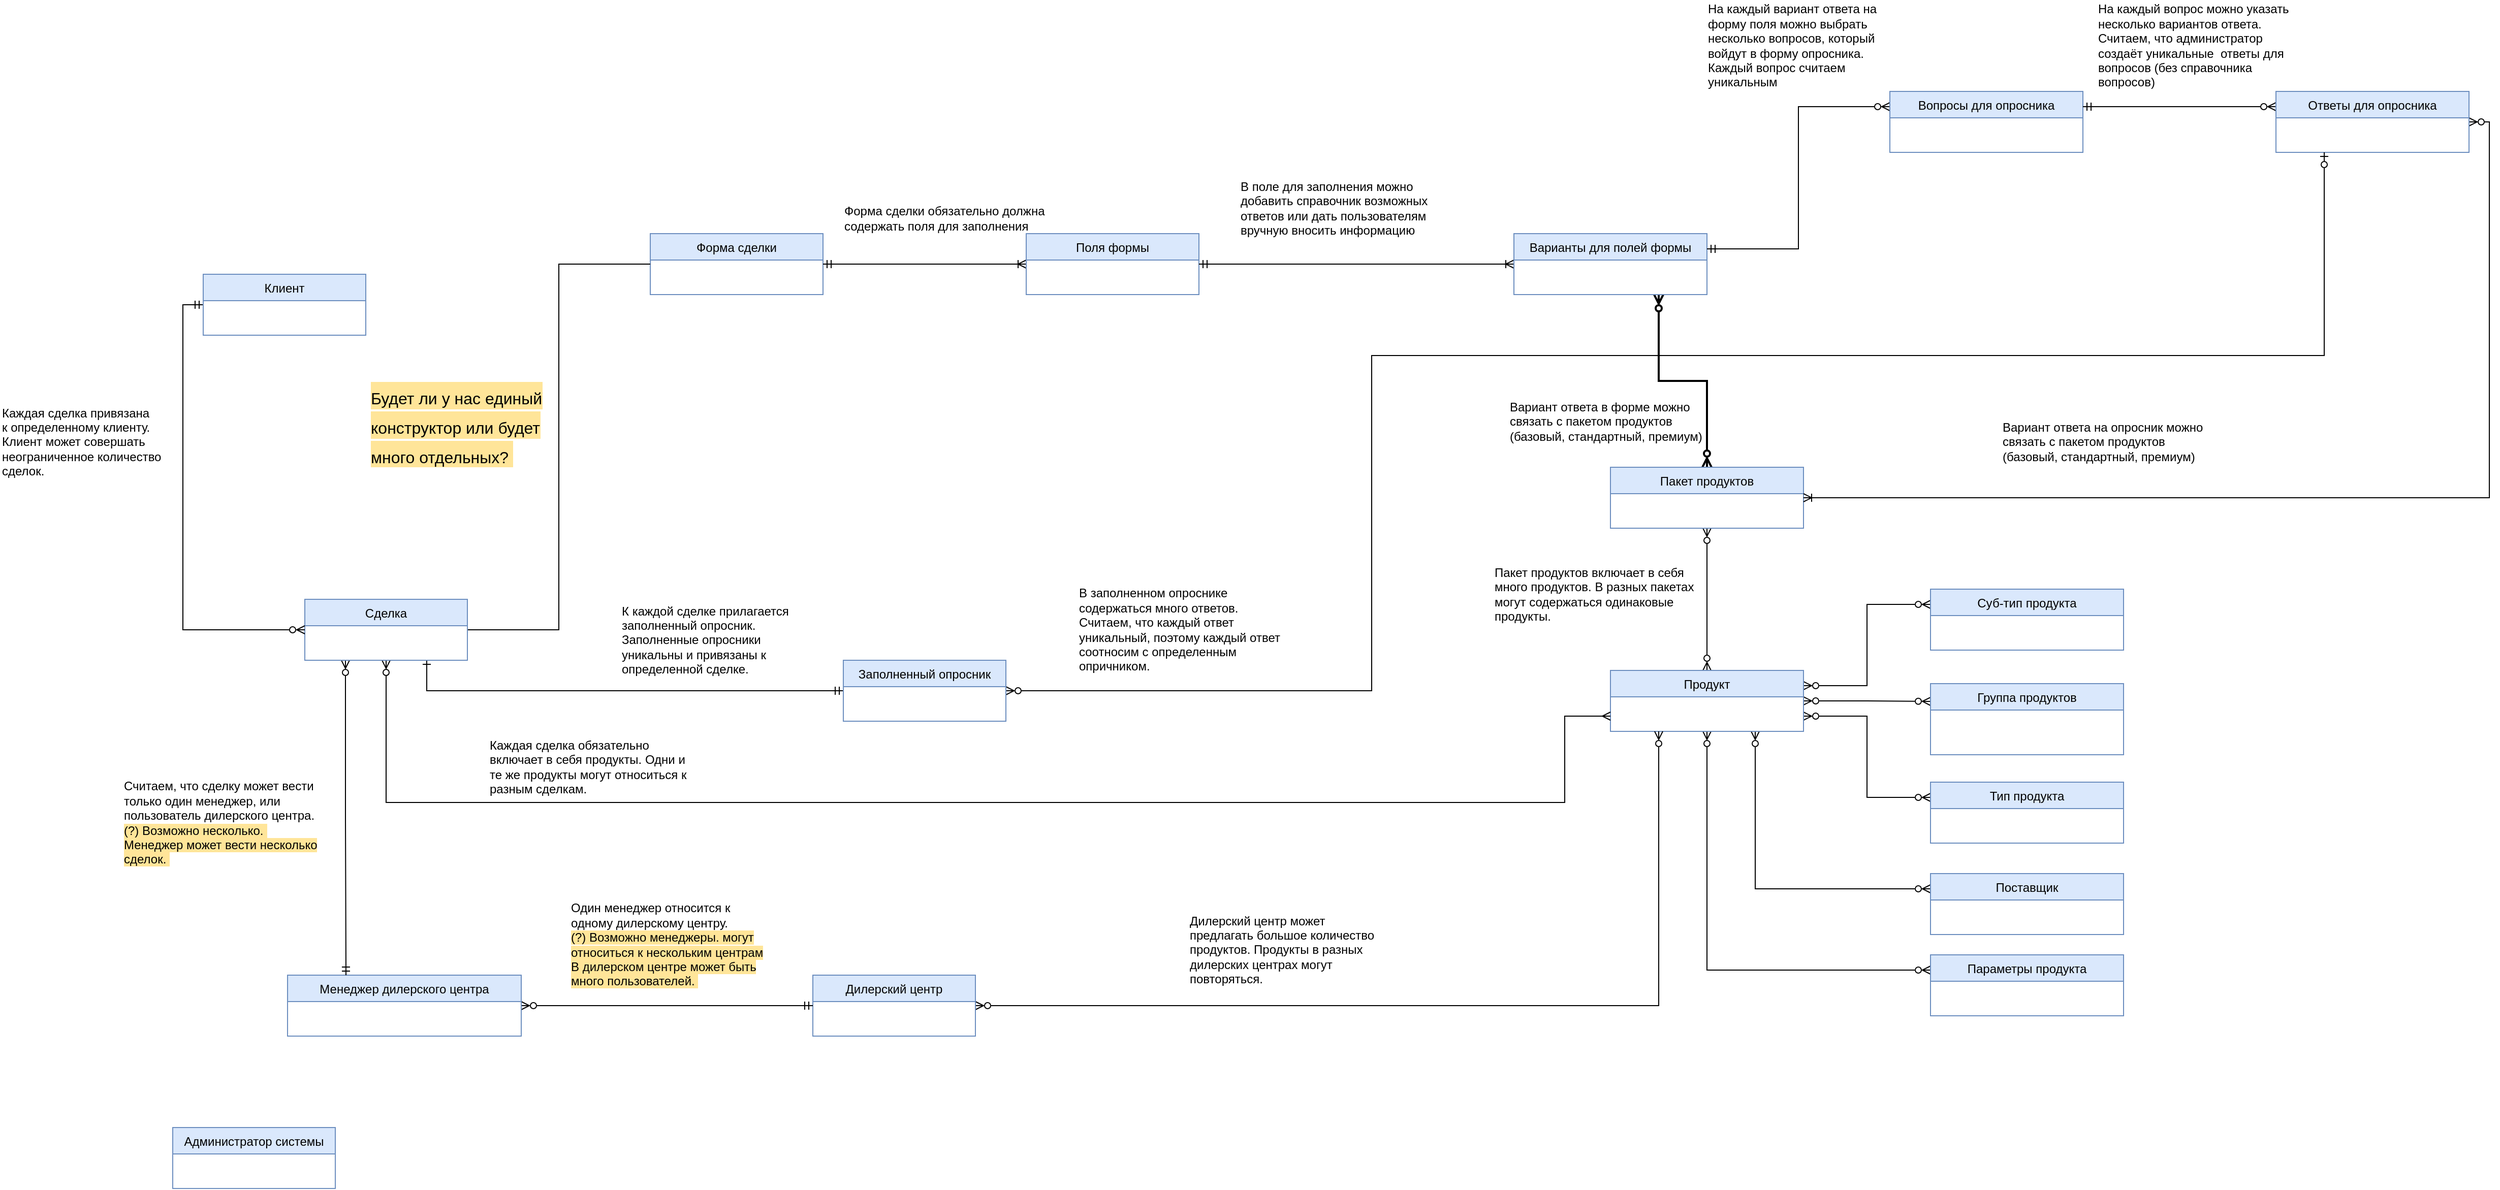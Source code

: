 <mxfile version="20.8.10" type="github">
  <diagram name="Page-1" id="XtlQD6ISyhycPH5JzwHQ">
    <mxGraphModel dx="1556" dy="1074" grid="1" gridSize="10" guides="1" tooltips="1" connect="1" arrows="1" fold="1" page="1" pageScale="1" pageWidth="850" pageHeight="1100" math="0" shadow="0">
      <root>
        <mxCell id="0" />
        <mxCell id="1" parent="0" />
        <mxCell id="a3o8vAVgZEUtVEMuFXgI-22" value="Считаем, что сделку может вести только один менеджер, или пользователь дилерского центра.&lt;br&gt;&lt;span style=&quot;background-color: rgb(255, 229, 153);&quot;&gt;(?) Возможно несколько.&amp;nbsp;&lt;br&gt;Менеджер может вести несколько сделок.&amp;nbsp;&lt;/span&gt;" style="text;html=1;strokeColor=none;fillColor=none;align=left;verticalAlign=middle;whiteSpace=wrap;rounded=0;" parent="1" vertex="1">
          <mxGeometry x="140" y="800" width="200" height="120" as="geometry" />
        </mxCell>
        <mxCell id="a3o8vAVgZEUtVEMuFXgI-23" value="Один менеджер относится к одному дилерскому центру.&lt;br&gt;&lt;span style=&quot;background-color: rgb(255, 229, 153);&quot;&gt;(?) Возможно менеджеры. могут относиться к нескольким центрам&lt;br&gt;В дилерском центре может быть много пользователей.&amp;nbsp;&lt;/span&gt;" style="text;html=1;strokeColor=none;fillColor=none;align=left;verticalAlign=middle;whiteSpace=wrap;rounded=0;" parent="1" vertex="1">
          <mxGeometry x="580" y="920" width="200" height="120" as="geometry" />
        </mxCell>
        <mxCell id="a3o8vAVgZEUtVEMuFXgI-24" value="К каждой сделке прилагается заполненный опросник. Заполненные опросники уникальны и привязаны к определенной сделке.&amp;nbsp;" style="text;html=1;strokeColor=none;fillColor=none;align=left;verticalAlign=middle;whiteSpace=wrap;rounded=0;" parent="1" vertex="1">
          <mxGeometry x="630" y="645" width="200" height="70" as="geometry" />
        </mxCell>
        <mxCell id="a3o8vAVgZEUtVEMuFXgI-30" value="&lt;div style=&quot;text-align: left;&quot;&gt;На каждый вопрос можно указать несколько вариантов ответа.&amp;nbsp;&lt;/div&gt;&lt;div style=&quot;text-align: left;&quot;&gt;Считаем, что администратор создаёт уникальные &amp;nbsp;ответы для вопросов (без справочника вопросов)&lt;br&gt;&lt;/div&gt;" style="text;html=1;align=center;verticalAlign=middle;whiteSpace=wrap;rounded=0;" parent="1" vertex="1">
          <mxGeometry x="2084" y="50" width="200" height="90" as="geometry" />
        </mxCell>
        <mxCell id="a3o8vAVgZEUtVEMuFXgI-31" value="&lt;div style=&quot;text-align: left;&quot;&gt;Вариант ответа на опросник можно связать с пакетом продуктов (базовый, стандартный, премиум)&lt;/div&gt;" style="text;html=1;strokeColor=none;fillColor=none;align=center;verticalAlign=middle;whiteSpace=wrap;rounded=0;" parent="1" vertex="1">
          <mxGeometry x="1990" y="440" width="200" height="90" as="geometry" />
        </mxCell>
        <mxCell id="a3o8vAVgZEUtVEMuFXgI-38" value="&lt;div style=&quot;text-align: left;&quot;&gt;Пакет продуктов включает в себя много продуктов. В разных пакетах могут содержаться одинаковые продукты.&lt;/div&gt;" style="text;html=1;strokeColor=none;fillColor=none;align=center;verticalAlign=middle;whiteSpace=wrap;rounded=0;" parent="1" vertex="1">
          <mxGeometry x="1490" y="620" width="200" height="30" as="geometry" />
        </mxCell>
        <mxCell id="a3o8vAVgZEUtVEMuFXgI-39" value="Администратор системы" style="swimlane;fontStyle=0;align=center;verticalAlign=top;childLayout=stackLayout;horizontal=1;startSize=26;horizontalStack=0;resizeParent=1;resizeLast=0;collapsible=1;marginBottom=0;rounded=0;shadow=0;strokeWidth=1;fillColor=#dae8fc;strokeColor=#6c8ebf;" parent="1" vertex="1">
          <mxGeometry x="190" y="1160" width="160" height="60" as="geometry">
            <mxRectangle x="340" y="380" width="170" height="26" as="alternateBounds" />
          </mxGeometry>
        </mxCell>
        <mxCell id="a3o8vAVgZEUtVEMuFXgI-40" value="&lt;div style=&quot;text-align: left;&quot;&gt;Дилерский центр может предлагать большое количество продуктов. Продукты в разных дилерских центрах могут повторяться.&amp;nbsp;&lt;/div&gt;" style="text;html=1;strokeColor=none;fillColor=none;align=center;verticalAlign=middle;whiteSpace=wrap;rounded=0;" parent="1" vertex="1">
          <mxGeometry x="1190" y="970" width="200" height="30" as="geometry" />
        </mxCell>
        <mxCell id="a3o8vAVgZEUtVEMuFXgI-43" value="Каждая сделка обязательно включает в себя продукты. Одни и те же продукты могут относиться к разным сделкам.&amp;nbsp;" style="text;html=1;strokeColor=none;fillColor=none;align=left;verticalAlign=middle;whiteSpace=wrap;rounded=0;" parent="1" vertex="1">
          <mxGeometry x="500" y="790" width="200" height="30" as="geometry" />
        </mxCell>
        <mxCell id="a3o8vAVgZEUtVEMuFXgI-45" value="В заполненном опроснике содержаться много ответов.&lt;br&gt;Считаем, что каждый ответ уникальный, поэтому каждый ответ соотносим с определенным опричником.&amp;nbsp;" style="text;html=1;strokeColor=none;fillColor=none;align=left;verticalAlign=middle;whiteSpace=wrap;rounded=0;" parent="1" vertex="1">
          <mxGeometry x="1080" y="625" width="200" height="90" as="geometry" />
        </mxCell>
        <mxCell id="a3o8vAVgZEUtVEMuFXgI-54" value="&lt;h1&gt;&lt;span style=&quot;font-weight: normal; background-color: rgb(255, 229, 153);&quot;&gt;&lt;font style=&quot;font-size: 16px;&quot;&gt;Будет ли у нас единый конструктор или будет много отдельных?&amp;nbsp;&lt;/font&gt;&lt;/span&gt;&lt;/h1&gt;" style="text;html=1;strokeColor=none;fillColor=none;spacing=5;spacingTop=-20;whiteSpace=wrap;overflow=hidden;rounded=0;fontStyle=1" parent="1" vertex="1">
          <mxGeometry x="380" y="420" width="190" height="90" as="geometry" />
        </mxCell>
        <mxCell id="a3o8vAVgZEUtVEMuFXgI-56" value="Форма сделки" style="swimlane;fontStyle=0;align=center;verticalAlign=top;childLayout=stackLayout;horizontal=1;startSize=26;horizontalStack=0;resizeParent=1;resizeLast=0;collapsible=1;marginBottom=0;rounded=0;shadow=0;strokeWidth=1;fillColor=#dae8fc;strokeColor=#6c8ebf;" parent="1" vertex="1">
          <mxGeometry x="660" y="280" width="170" height="60" as="geometry">
            <mxRectangle x="340" y="380" width="170" height="26" as="alternateBounds" />
          </mxGeometry>
        </mxCell>
        <mxCell id="a3o8vAVgZEUtVEMuFXgI-93" style="edgeStyle=orthogonalEdgeStyle;rounded=0;orthogonalLoop=1;jettySize=auto;html=1;exitX=0;exitY=0.5;exitDx=0;exitDy=0;entryX=1;entryY=0.5;entryDx=0;entryDy=0;fontSize=16;startArrow=ERoneToMany;startFill=0;endArrow=ERmandOne;endFill=0;" parent="1" source="a3o8vAVgZEUtVEMuFXgI-57" target="a3o8vAVgZEUtVEMuFXgI-56" edge="1">
          <mxGeometry relative="1" as="geometry" />
        </mxCell>
        <mxCell id="a3o8vAVgZEUtVEMuFXgI-57" value="Поля формы" style="swimlane;fontStyle=0;align=center;verticalAlign=top;childLayout=stackLayout;horizontal=1;startSize=26;horizontalStack=0;resizeParent=1;resizeLast=0;collapsible=1;marginBottom=0;rounded=0;shadow=0;strokeWidth=1;fillColor=#dae8fc;strokeColor=#6c8ebf;" parent="1" vertex="1">
          <mxGeometry x="1030" y="280" width="170" height="60" as="geometry">
            <mxRectangle x="340" y="380" width="170" height="26" as="alternateBounds" />
          </mxGeometry>
        </mxCell>
        <mxCell id="a3o8vAVgZEUtVEMuFXgI-96" style="edgeStyle=orthogonalEdgeStyle;rounded=0;orthogonalLoop=1;jettySize=auto;html=1;exitX=0;exitY=0.5;exitDx=0;exitDy=0;entryX=1;entryY=0.5;entryDx=0;entryDy=0;fontSize=16;startArrow=ERoneToMany;startFill=0;endArrow=ERmandOne;endFill=0;" parent="1" source="a3o8vAVgZEUtVEMuFXgI-58" target="a3o8vAVgZEUtVEMuFXgI-57" edge="1">
          <mxGeometry relative="1" as="geometry" />
        </mxCell>
        <mxCell id="MlVeXuzYUrPCXChZDH_6-1" style="edgeStyle=orthogonalEdgeStyle;rounded=0;orthogonalLoop=1;jettySize=auto;html=1;exitX=0.75;exitY=1;exitDx=0;exitDy=0;entryX=0.5;entryY=0;entryDx=0;entryDy=0;startArrow=ERzeroToMany;startFill=0;endArrow=ERzeroToMany;endFill=0;strokeWidth=2;" parent="1" source="a3o8vAVgZEUtVEMuFXgI-58" target="a3o8vAVgZEUtVEMuFXgI-59" edge="1">
          <mxGeometry relative="1" as="geometry" />
        </mxCell>
        <mxCell id="a3o8vAVgZEUtVEMuFXgI-58" value="Варианты для полей формы" style="swimlane;fontStyle=0;align=center;verticalAlign=top;childLayout=stackLayout;horizontal=1;startSize=26;horizontalStack=0;resizeParent=1;resizeLast=0;collapsible=1;marginBottom=0;rounded=0;shadow=0;strokeWidth=1;fillColor=#dae8fc;strokeColor=#6c8ebf;" parent="1" vertex="1">
          <mxGeometry x="1510" y="280" width="190" height="60" as="geometry">
            <mxRectangle x="340" y="380" width="170" height="26" as="alternateBounds" />
          </mxGeometry>
        </mxCell>
        <mxCell id="a3o8vAVgZEUtVEMuFXgI-101" style="edgeStyle=orthogonalEdgeStyle;rounded=0;orthogonalLoop=1;jettySize=auto;html=1;exitX=0.5;exitY=1;exitDx=0;exitDy=0;entryX=0.5;entryY=0;entryDx=0;entryDy=0;fontSize=16;startArrow=ERzeroToMany;startFill=0;endArrow=ERzeroToMany;endFill=0;" parent="1" source="a3o8vAVgZEUtVEMuFXgI-59" target="a3o8vAVgZEUtVEMuFXgI-60" edge="1">
          <mxGeometry relative="1" as="geometry" />
        </mxCell>
        <mxCell id="a3o8vAVgZEUtVEMuFXgI-59" value="Пакет продуктов" style="swimlane;fontStyle=0;align=center;verticalAlign=top;childLayout=stackLayout;horizontal=1;startSize=26;horizontalStack=0;resizeParent=1;resizeLast=0;collapsible=1;marginBottom=0;rounded=0;shadow=0;strokeWidth=1;fillColor=#dae8fc;strokeColor=#6c8ebf;" parent="1" vertex="1">
          <mxGeometry x="1605" y="510" width="190" height="60" as="geometry">
            <mxRectangle x="340" y="380" width="170" height="26" as="alternateBounds" />
          </mxGeometry>
        </mxCell>
        <mxCell id="a3o8vAVgZEUtVEMuFXgI-102" style="edgeStyle=orthogonalEdgeStyle;rounded=0;orthogonalLoop=1;jettySize=auto;html=1;exitX=1;exitY=0.25;exitDx=0;exitDy=0;entryX=0;entryY=0.25;entryDx=0;entryDy=0;fontSize=16;startArrow=ERzeroToMany;startFill=0;endArrow=ERzeroToMany;endFill=0;" parent="1" source="a3o8vAVgZEUtVEMuFXgI-60" target="a3o8vAVgZEUtVEMuFXgI-63" edge="1">
          <mxGeometry relative="1" as="geometry" />
        </mxCell>
        <mxCell id="a3o8vAVgZEUtVEMuFXgI-103" style="edgeStyle=orthogonalEdgeStyle;rounded=0;orthogonalLoop=1;jettySize=auto;html=1;exitX=1;exitY=0.5;exitDx=0;exitDy=0;entryX=0;entryY=0.25;entryDx=0;entryDy=0;fontSize=16;startArrow=ERzeroToMany;startFill=0;endArrow=ERzeroToMany;endFill=0;" parent="1" source="a3o8vAVgZEUtVEMuFXgI-60" target="a3o8vAVgZEUtVEMuFXgI-64" edge="1">
          <mxGeometry relative="1" as="geometry" />
        </mxCell>
        <mxCell id="a3o8vAVgZEUtVEMuFXgI-104" style="edgeStyle=orthogonalEdgeStyle;rounded=0;orthogonalLoop=1;jettySize=auto;html=1;exitX=1;exitY=0.75;exitDx=0;exitDy=0;entryX=0;entryY=0.25;entryDx=0;entryDy=0;fontSize=16;startArrow=ERzeroToMany;startFill=0;endArrow=ERzeroToMany;endFill=0;" parent="1" source="a3o8vAVgZEUtVEMuFXgI-60" target="a3o8vAVgZEUtVEMuFXgI-65" edge="1">
          <mxGeometry relative="1" as="geometry" />
        </mxCell>
        <mxCell id="a3o8vAVgZEUtVEMuFXgI-105" style="edgeStyle=orthogonalEdgeStyle;rounded=0;orthogonalLoop=1;jettySize=auto;html=1;exitX=0.75;exitY=1;exitDx=0;exitDy=0;entryX=0;entryY=0.25;entryDx=0;entryDy=0;fontSize=16;startArrow=ERzeroToMany;startFill=0;endArrow=ERzeroToMany;endFill=0;" parent="1" source="a3o8vAVgZEUtVEMuFXgI-60" target="a3o8vAVgZEUtVEMuFXgI-66" edge="1">
          <mxGeometry relative="1" as="geometry" />
        </mxCell>
        <mxCell id="a3o8vAVgZEUtVEMuFXgI-106" style="edgeStyle=orthogonalEdgeStyle;rounded=0;orthogonalLoop=1;jettySize=auto;html=1;exitX=0.5;exitY=1;exitDx=0;exitDy=0;entryX=0;entryY=0.25;entryDx=0;entryDy=0;fontSize=16;startArrow=ERzeroToMany;startFill=0;endArrow=ERzeroToMany;endFill=0;" parent="1" source="a3o8vAVgZEUtVEMuFXgI-60" target="a3o8vAVgZEUtVEMuFXgI-68" edge="1">
          <mxGeometry relative="1" as="geometry" />
        </mxCell>
        <mxCell id="a3o8vAVgZEUtVEMuFXgI-60" value="Продукт" style="swimlane;fontStyle=0;align=center;verticalAlign=top;childLayout=stackLayout;horizontal=1;startSize=26;horizontalStack=0;resizeParent=1;resizeLast=0;collapsible=1;marginBottom=0;rounded=0;shadow=0;strokeWidth=1;fillColor=#dae8fc;strokeColor=#6c8ebf;" parent="1" vertex="1">
          <mxGeometry x="1605" y="710" width="190" height="60" as="geometry">
            <mxRectangle x="340" y="380" width="170" height="26" as="alternateBounds" />
          </mxGeometry>
        </mxCell>
        <mxCell id="a3o8vAVgZEUtVEMuFXgI-98" style="edgeStyle=orthogonalEdgeStyle;rounded=0;orthogonalLoop=1;jettySize=auto;html=1;exitX=0;exitY=0.25;exitDx=0;exitDy=0;entryX=1;entryY=0.25;entryDx=0;entryDy=0;fontSize=16;startArrow=ERzeroToMany;startFill=0;endArrow=ERmandOne;endFill=0;" parent="1" source="a3o8vAVgZEUtVEMuFXgI-61" target="a3o8vAVgZEUtVEMuFXgI-58" edge="1">
          <mxGeometry relative="1" as="geometry" />
        </mxCell>
        <mxCell id="a3o8vAVgZEUtVEMuFXgI-61" value="Вопросы для опросника" style="swimlane;fontStyle=0;align=center;verticalAlign=top;childLayout=stackLayout;horizontal=1;startSize=26;horizontalStack=0;resizeParent=1;resizeLast=0;collapsible=1;marginBottom=0;rounded=0;shadow=0;strokeWidth=1;fillColor=#dae8fc;strokeColor=#6c8ebf;" parent="1" vertex="1">
          <mxGeometry x="1880" y="140" width="190" height="60" as="geometry">
            <mxRectangle x="340" y="380" width="170" height="26" as="alternateBounds" />
          </mxGeometry>
        </mxCell>
        <mxCell id="a3o8vAVgZEUtVEMuFXgI-88" style="edgeStyle=orthogonalEdgeStyle;rounded=0;orthogonalLoop=1;jettySize=auto;html=1;exitX=0;exitY=0.25;exitDx=0;exitDy=0;entryX=1;entryY=0.25;entryDx=0;entryDy=0;fontSize=16;startArrow=ERzeroToMany;startFill=0;endArrow=ERmandOne;endFill=0;" parent="1" source="a3o8vAVgZEUtVEMuFXgI-62" target="a3o8vAVgZEUtVEMuFXgI-61" edge="1">
          <mxGeometry relative="1" as="geometry" />
        </mxCell>
        <mxCell id="a3o8vAVgZEUtVEMuFXgI-99" style="edgeStyle=orthogonalEdgeStyle;rounded=0;orthogonalLoop=1;jettySize=auto;html=1;exitX=1;exitY=0.5;exitDx=0;exitDy=0;entryX=1;entryY=0.5;entryDx=0;entryDy=0;fontSize=16;startArrow=ERzeroToMany;startFill=0;endArrow=ERoneToMany;endFill=0;" parent="1" source="a3o8vAVgZEUtVEMuFXgI-62" target="a3o8vAVgZEUtVEMuFXgI-59" edge="1">
          <mxGeometry relative="1" as="geometry" />
        </mxCell>
        <mxCell id="a3o8vAVgZEUtVEMuFXgI-62" value="Ответы для опросника" style="swimlane;fontStyle=0;align=center;verticalAlign=top;childLayout=stackLayout;horizontal=1;startSize=26;horizontalStack=0;resizeParent=1;resizeLast=0;collapsible=1;marginBottom=0;rounded=0;shadow=0;strokeWidth=1;fillColor=#dae8fc;strokeColor=#6c8ebf;" parent="1" vertex="1">
          <mxGeometry x="2260" y="140" width="190" height="60" as="geometry">
            <mxRectangle x="340" y="380" width="170" height="26" as="alternateBounds" />
          </mxGeometry>
        </mxCell>
        <mxCell id="a3o8vAVgZEUtVEMuFXgI-63" value="Суб-тип продукта" style="swimlane;fontStyle=0;align=center;verticalAlign=top;childLayout=stackLayout;horizontal=1;startSize=26;horizontalStack=0;resizeParent=1;resizeLast=0;collapsible=1;marginBottom=0;rounded=0;shadow=0;strokeWidth=1;fillColor=#dae8fc;strokeColor=#6c8ebf;" parent="1" vertex="1">
          <mxGeometry x="1920" y="630" width="190" height="60" as="geometry">
            <mxRectangle x="340" y="380" width="170" height="26" as="alternateBounds" />
          </mxGeometry>
        </mxCell>
        <mxCell id="a3o8vAVgZEUtVEMuFXgI-64" value="Группа продуктов" style="swimlane;fontStyle=0;align=center;verticalAlign=top;childLayout=stackLayout;horizontal=1;startSize=26;horizontalStack=0;resizeParent=1;resizeLast=0;collapsible=1;marginBottom=0;rounded=0;shadow=0;strokeWidth=1;fillColor=#dae8fc;strokeColor=#6c8ebf;" parent="1" vertex="1">
          <mxGeometry x="1920" y="723" width="190" height="70" as="geometry">
            <mxRectangle x="340" y="380" width="170" height="26" as="alternateBounds" />
          </mxGeometry>
        </mxCell>
        <mxCell id="a3o8vAVgZEUtVEMuFXgI-65" value="Тип продукта" style="swimlane;fontStyle=0;align=center;verticalAlign=top;childLayout=stackLayout;horizontal=1;startSize=26;horizontalStack=0;resizeParent=1;resizeLast=0;collapsible=1;marginBottom=0;rounded=0;shadow=0;strokeWidth=1;fillColor=#dae8fc;strokeColor=#6c8ebf;" parent="1" vertex="1">
          <mxGeometry x="1920" y="820" width="190" height="60" as="geometry">
            <mxRectangle x="340" y="380" width="170" height="26" as="alternateBounds" />
          </mxGeometry>
        </mxCell>
        <mxCell id="a3o8vAVgZEUtVEMuFXgI-66" value="Поставщик" style="swimlane;fontStyle=0;align=center;verticalAlign=top;childLayout=stackLayout;horizontal=1;startSize=26;horizontalStack=0;resizeParent=1;resizeLast=0;collapsible=1;marginBottom=0;rounded=0;shadow=0;strokeWidth=1;fillColor=#dae8fc;strokeColor=#6c8ebf;" parent="1" vertex="1">
          <mxGeometry x="1920" y="910" width="190" height="60" as="geometry">
            <mxRectangle x="340" y="380" width="170" height="26" as="alternateBounds" />
          </mxGeometry>
        </mxCell>
        <mxCell id="a3o8vAVgZEUtVEMuFXgI-68" value="Параметры продукта" style="swimlane;fontStyle=0;align=center;verticalAlign=top;childLayout=stackLayout;horizontal=1;startSize=26;horizontalStack=0;resizeParent=1;resizeLast=0;collapsible=1;marginBottom=0;rounded=0;shadow=0;strokeWidth=1;fillColor=#dae8fc;strokeColor=#6c8ebf;" parent="1" vertex="1">
          <mxGeometry x="1920" y="990" width="190" height="60" as="geometry">
            <mxRectangle x="340" y="380" width="170" height="26" as="alternateBounds" />
          </mxGeometry>
        </mxCell>
        <mxCell id="a3o8vAVgZEUtVEMuFXgI-109" style="edgeStyle=orthogonalEdgeStyle;rounded=0;orthogonalLoop=1;jettySize=auto;html=1;exitX=1;exitY=0.5;exitDx=0;exitDy=0;entryX=0.25;entryY=1;entryDx=0;entryDy=0;fontSize=16;startArrow=ERzeroToMany;startFill=0;endArrow=ERzeroToMany;endFill=0;" parent="1" source="a3o8vAVgZEUtVEMuFXgI-71" target="a3o8vAVgZEUtVEMuFXgI-60" edge="1">
          <mxGeometry relative="1" as="geometry" />
        </mxCell>
        <mxCell id="a3o8vAVgZEUtVEMuFXgI-71" value="Дилерский центр" style="swimlane;fontStyle=0;align=center;verticalAlign=top;childLayout=stackLayout;horizontal=1;startSize=26;horizontalStack=0;resizeParent=1;resizeLast=0;collapsible=1;marginBottom=0;rounded=0;shadow=0;strokeWidth=1;fillColor=#dae8fc;strokeColor=#6c8ebf;" parent="1" vertex="1">
          <mxGeometry x="820" y="1010" width="160" height="60" as="geometry">
            <mxRectangle x="340" y="380" width="170" height="26" as="alternateBounds" />
          </mxGeometry>
        </mxCell>
        <mxCell id="a3o8vAVgZEUtVEMuFXgI-86" style="edgeStyle=orthogonalEdgeStyle;rounded=0;orthogonalLoop=1;jettySize=auto;html=1;exitX=1;exitY=0.5;exitDx=0;exitDy=0;entryX=0;entryY=0.5;entryDx=0;entryDy=0;fontSize=16;startArrow=ERzeroToMany;startFill=0;endArrow=ERmandOne;endFill=0;" parent="1" source="a3o8vAVgZEUtVEMuFXgI-72" target="a3o8vAVgZEUtVEMuFXgI-71" edge="1">
          <mxGeometry relative="1" as="geometry" />
        </mxCell>
        <mxCell id="a3o8vAVgZEUtVEMuFXgI-72" value="Менеджер дилерского центра&#xa;" style="swimlane;fontStyle=0;align=center;verticalAlign=top;childLayout=stackLayout;horizontal=1;startSize=26;horizontalStack=0;resizeParent=1;resizeLast=0;collapsible=1;marginBottom=0;rounded=0;shadow=0;strokeWidth=1;fillColor=#dae8fc;strokeColor=#6c8ebf;" parent="1" vertex="1">
          <mxGeometry x="303" y="1010" width="230" height="60" as="geometry">
            <mxRectangle x="340" y="380" width="170" height="26" as="alternateBounds" />
          </mxGeometry>
        </mxCell>
        <mxCell id="a3o8vAVgZEUtVEMuFXgI-81" style="edgeStyle=orthogonalEdgeStyle;rounded=0;orthogonalLoop=1;jettySize=auto;html=1;exitX=1;exitY=0.5;exitDx=0;exitDy=0;entryX=0;entryY=0.5;entryDx=0;entryDy=0;fontSize=16;endArrow=none;endFill=0;" parent="1" source="a3o8vAVgZEUtVEMuFXgI-73" target="a3o8vAVgZEUtVEMuFXgI-56" edge="1">
          <mxGeometry relative="1" as="geometry" />
        </mxCell>
        <mxCell id="a3o8vAVgZEUtVEMuFXgI-82" style="edgeStyle=orthogonalEdgeStyle;rounded=0;orthogonalLoop=1;jettySize=auto;html=1;exitX=0.75;exitY=1;exitDx=0;exitDy=0;fontSize=16;endArrow=ERmandOne;endFill=0;startArrow=ERone;startFill=0;entryX=0;entryY=0.5;entryDx=0;entryDy=0;" parent="1" source="a3o8vAVgZEUtVEMuFXgI-73" target="a3o8vAVgZEUtVEMuFXgI-75" edge="1">
          <mxGeometry relative="1" as="geometry">
            <mxPoint x="810" y="790" as="targetPoint" />
            <Array as="points">
              <mxPoint x="440" y="730" />
            </Array>
          </mxGeometry>
        </mxCell>
        <mxCell id="a3o8vAVgZEUtVEMuFXgI-85" style="edgeStyle=orthogonalEdgeStyle;rounded=0;orthogonalLoop=1;jettySize=auto;html=1;exitX=0.25;exitY=1;exitDx=0;exitDy=0;entryX=0.25;entryY=0;entryDx=0;entryDy=0;fontSize=16;startArrow=ERzeroToMany;startFill=0;endArrow=ERmandOne;endFill=0;" parent="1" source="a3o8vAVgZEUtVEMuFXgI-73" target="a3o8vAVgZEUtVEMuFXgI-72" edge="1">
          <mxGeometry relative="1" as="geometry" />
        </mxCell>
        <mxCell id="a3o8vAVgZEUtVEMuFXgI-111" style="edgeStyle=orthogonalEdgeStyle;rounded=0;orthogonalLoop=1;jettySize=auto;html=1;exitX=0.5;exitY=1;exitDx=0;exitDy=0;entryX=0;entryY=0.75;entryDx=0;entryDy=0;fontSize=16;startArrow=ERzeroToMany;startFill=0;endArrow=ERmany;endFill=0;" parent="1" source="a3o8vAVgZEUtVEMuFXgI-73" target="a3o8vAVgZEUtVEMuFXgI-60" edge="1">
          <mxGeometry relative="1" as="geometry">
            <Array as="points">
              <mxPoint x="400" y="840" />
              <mxPoint x="1560" y="840" />
              <mxPoint x="1560" y="755" />
            </Array>
          </mxGeometry>
        </mxCell>
        <mxCell id="a3o8vAVgZEUtVEMuFXgI-73" value="Сделка" style="swimlane;fontStyle=0;align=center;verticalAlign=top;childLayout=stackLayout;horizontal=1;startSize=26;horizontalStack=0;resizeParent=1;resizeLast=0;collapsible=1;marginBottom=0;rounded=0;shadow=0;strokeWidth=1;fillColor=#dae8fc;strokeColor=#6c8ebf;" parent="1" vertex="1">
          <mxGeometry x="320" y="640" width="160" height="60" as="geometry">
            <mxRectangle x="340" y="380" width="170" height="26" as="alternateBounds" />
          </mxGeometry>
        </mxCell>
        <mxCell id="a3o8vAVgZEUtVEMuFXgI-108" style="edgeStyle=orthogonalEdgeStyle;rounded=0;orthogonalLoop=1;jettySize=auto;html=1;entryX=0.25;entryY=1;entryDx=0;entryDy=0;fontSize=16;startArrow=ERzeroToMany;startFill=0;endArrow=ERzeroToOne;endFill=0;exitX=1;exitY=0.5;exitDx=0;exitDy=0;" parent="1" source="a3o8vAVgZEUtVEMuFXgI-75" target="a3o8vAVgZEUtVEMuFXgI-62" edge="1">
          <mxGeometry relative="1" as="geometry">
            <mxPoint x="1070" y="760" as="sourcePoint" />
            <Array as="points">
              <mxPoint x="1370" y="730" />
              <mxPoint x="1370" y="400" />
              <mxPoint x="2308" y="400" />
            </Array>
          </mxGeometry>
        </mxCell>
        <mxCell id="a3o8vAVgZEUtVEMuFXgI-75" value="Заполненный опросник" style="swimlane;fontStyle=0;align=center;verticalAlign=top;childLayout=stackLayout;horizontal=1;startSize=26;horizontalStack=0;resizeParent=1;resizeLast=0;collapsible=1;marginBottom=0;rounded=0;shadow=0;strokeWidth=1;fillColor=#dae8fc;strokeColor=#6c8ebf;" parent="1" vertex="1">
          <mxGeometry x="850" y="700" width="160" height="60" as="geometry">
            <mxRectangle x="340" y="380" width="170" height="26" as="alternateBounds" />
          </mxGeometry>
        </mxCell>
        <mxCell id="a3o8vAVgZEUtVEMuFXgI-77" value="" style="edgeStyle=orthogonalEdgeStyle;rounded=0;orthogonalLoop=1;jettySize=auto;html=1;exitX=0;exitY=0.5;exitDx=0;exitDy=0;entryX=0;entryY=0.5;entryDx=0;entryDy=0;startArrow=ERmandOne;startFill=0;endArrow=ERzeroToMany;endFill=0;labelPosition=left;verticalLabelPosition=middle;align=right;verticalAlign=middle;" parent="1" source="a3o8vAVgZEUtVEMuFXgI-78" target="a3o8vAVgZEUtVEMuFXgI-73" edge="1">
          <mxGeometry x="0.005" relative="1" as="geometry">
            <mxPoint as="offset" />
            <mxPoint x="160" y="802.5" as="targetPoint" />
          </mxGeometry>
        </mxCell>
        <mxCell id="a3o8vAVgZEUtVEMuFXgI-78" value="Клиент" style="swimlane;fontStyle=0;align=center;verticalAlign=top;childLayout=stackLayout;horizontal=1;startSize=26;horizontalStack=0;resizeParent=1;resizeLast=0;collapsible=1;marginBottom=0;rounded=0;shadow=0;strokeWidth=1;fillColor=#dae8fc;strokeColor=#6c8ebf;" parent="1" vertex="1">
          <mxGeometry x="220" y="320" width="160" height="60" as="geometry">
            <mxRectangle x="340" y="380" width="170" height="26" as="alternateBounds" />
          </mxGeometry>
        </mxCell>
        <mxCell id="a3o8vAVgZEUtVEMuFXgI-80" value="Каждая сделка привязана &amp;nbsp;&lt;br&gt;к определенному клиенту.&amp;nbsp;&lt;br&gt;Клиент может совершать неограниченное количество сделок.&amp;nbsp;" style="text;html=1;align=left;verticalAlign=middle;whiteSpace=wrap;rounded=0;container=1;" parent="1" vertex="1">
          <mxGeometry x="20" y="450" width="170" height="70" as="geometry" />
        </mxCell>
        <mxCell id="a3o8vAVgZEUtVEMuFXgI-91" value="&lt;div style=&quot;text-align: left;&quot;&gt;На каждый вариант ответа на форму поля можно выбрать несколько вопросов, который войдут в форму опросника.&lt;/div&gt;&lt;div style=&quot;text-align: left;&quot;&gt;Каждый вопрос считаем уникальным&lt;/div&gt;" style="text;html=1;align=center;verticalAlign=middle;whiteSpace=wrap;rounded=0;" parent="1" vertex="1">
          <mxGeometry x="1700" y="50" width="200" height="90" as="geometry" />
        </mxCell>
        <mxCell id="a3o8vAVgZEUtVEMuFXgI-94" value="&lt;div style=&quot;text-align: left;&quot;&gt;Форма сделки обязательно должна содержать поля для заполнения&lt;/div&gt;" style="text;html=1;align=center;verticalAlign=middle;whiteSpace=wrap;rounded=0;" parent="1" vertex="1">
          <mxGeometry x="850" y="220" width="200" height="90" as="geometry" />
        </mxCell>
        <mxCell id="a3o8vAVgZEUtVEMuFXgI-97" value="&lt;div style=&quot;text-align: left;&quot;&gt;В поле для заполнения можно добавить справочник возможных ответов или дать пользователям вручную вносить информацию&lt;/div&gt;" style="text;html=1;align=center;verticalAlign=middle;whiteSpace=wrap;rounded=0;" parent="1" vertex="1">
          <mxGeometry x="1240" y="210" width="200" height="90" as="geometry" />
        </mxCell>
        <mxCell id="MlVeXuzYUrPCXChZDH_6-2" value="&lt;div style=&quot;text-align: left;&quot;&gt;Вариант ответа в форме можно связать с пакетом продуктов (базовый, стандартный, премиум)&lt;/div&gt;" style="text;html=1;strokeColor=none;fillColor=none;align=center;verticalAlign=middle;whiteSpace=wrap;rounded=0;" parent="1" vertex="1">
          <mxGeometry x="1505" y="420" width="200" height="90" as="geometry" />
        </mxCell>
      </root>
    </mxGraphModel>
  </diagram>
</mxfile>
